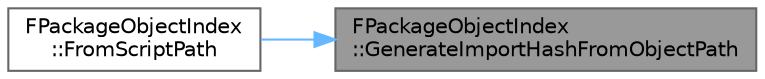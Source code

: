 digraph "FPackageObjectIndex::GenerateImportHashFromObjectPath"
{
 // INTERACTIVE_SVG=YES
 // LATEX_PDF_SIZE
  bgcolor="transparent";
  edge [fontname=Helvetica,fontsize=10,labelfontname=Helvetica,labelfontsize=10];
  node [fontname=Helvetica,fontsize=10,shape=box,height=0.2,width=0.4];
  rankdir="RL";
  Node1 [id="Node000001",label="FPackageObjectIndex\l::GenerateImportHashFromObjectPath",height=0.2,width=0.4,color="gray40", fillcolor="grey60", style="filled", fontcolor="black",tooltip=" "];
  Node1 -> Node2 [id="edge1_Node000001_Node000002",dir="back",color="steelblue1",style="solid",tooltip=" "];
  Node2 [id="Node000002",label="FPackageObjectIndex\l::FromScriptPath",height=0.2,width=0.4,color="grey40", fillcolor="white", style="filled",URL="$da/dd6/classFPackageObjectIndex.html#a7ba9eb29bb19b8fb7b7e57eb0a39174d",tooltip=" "];
}
